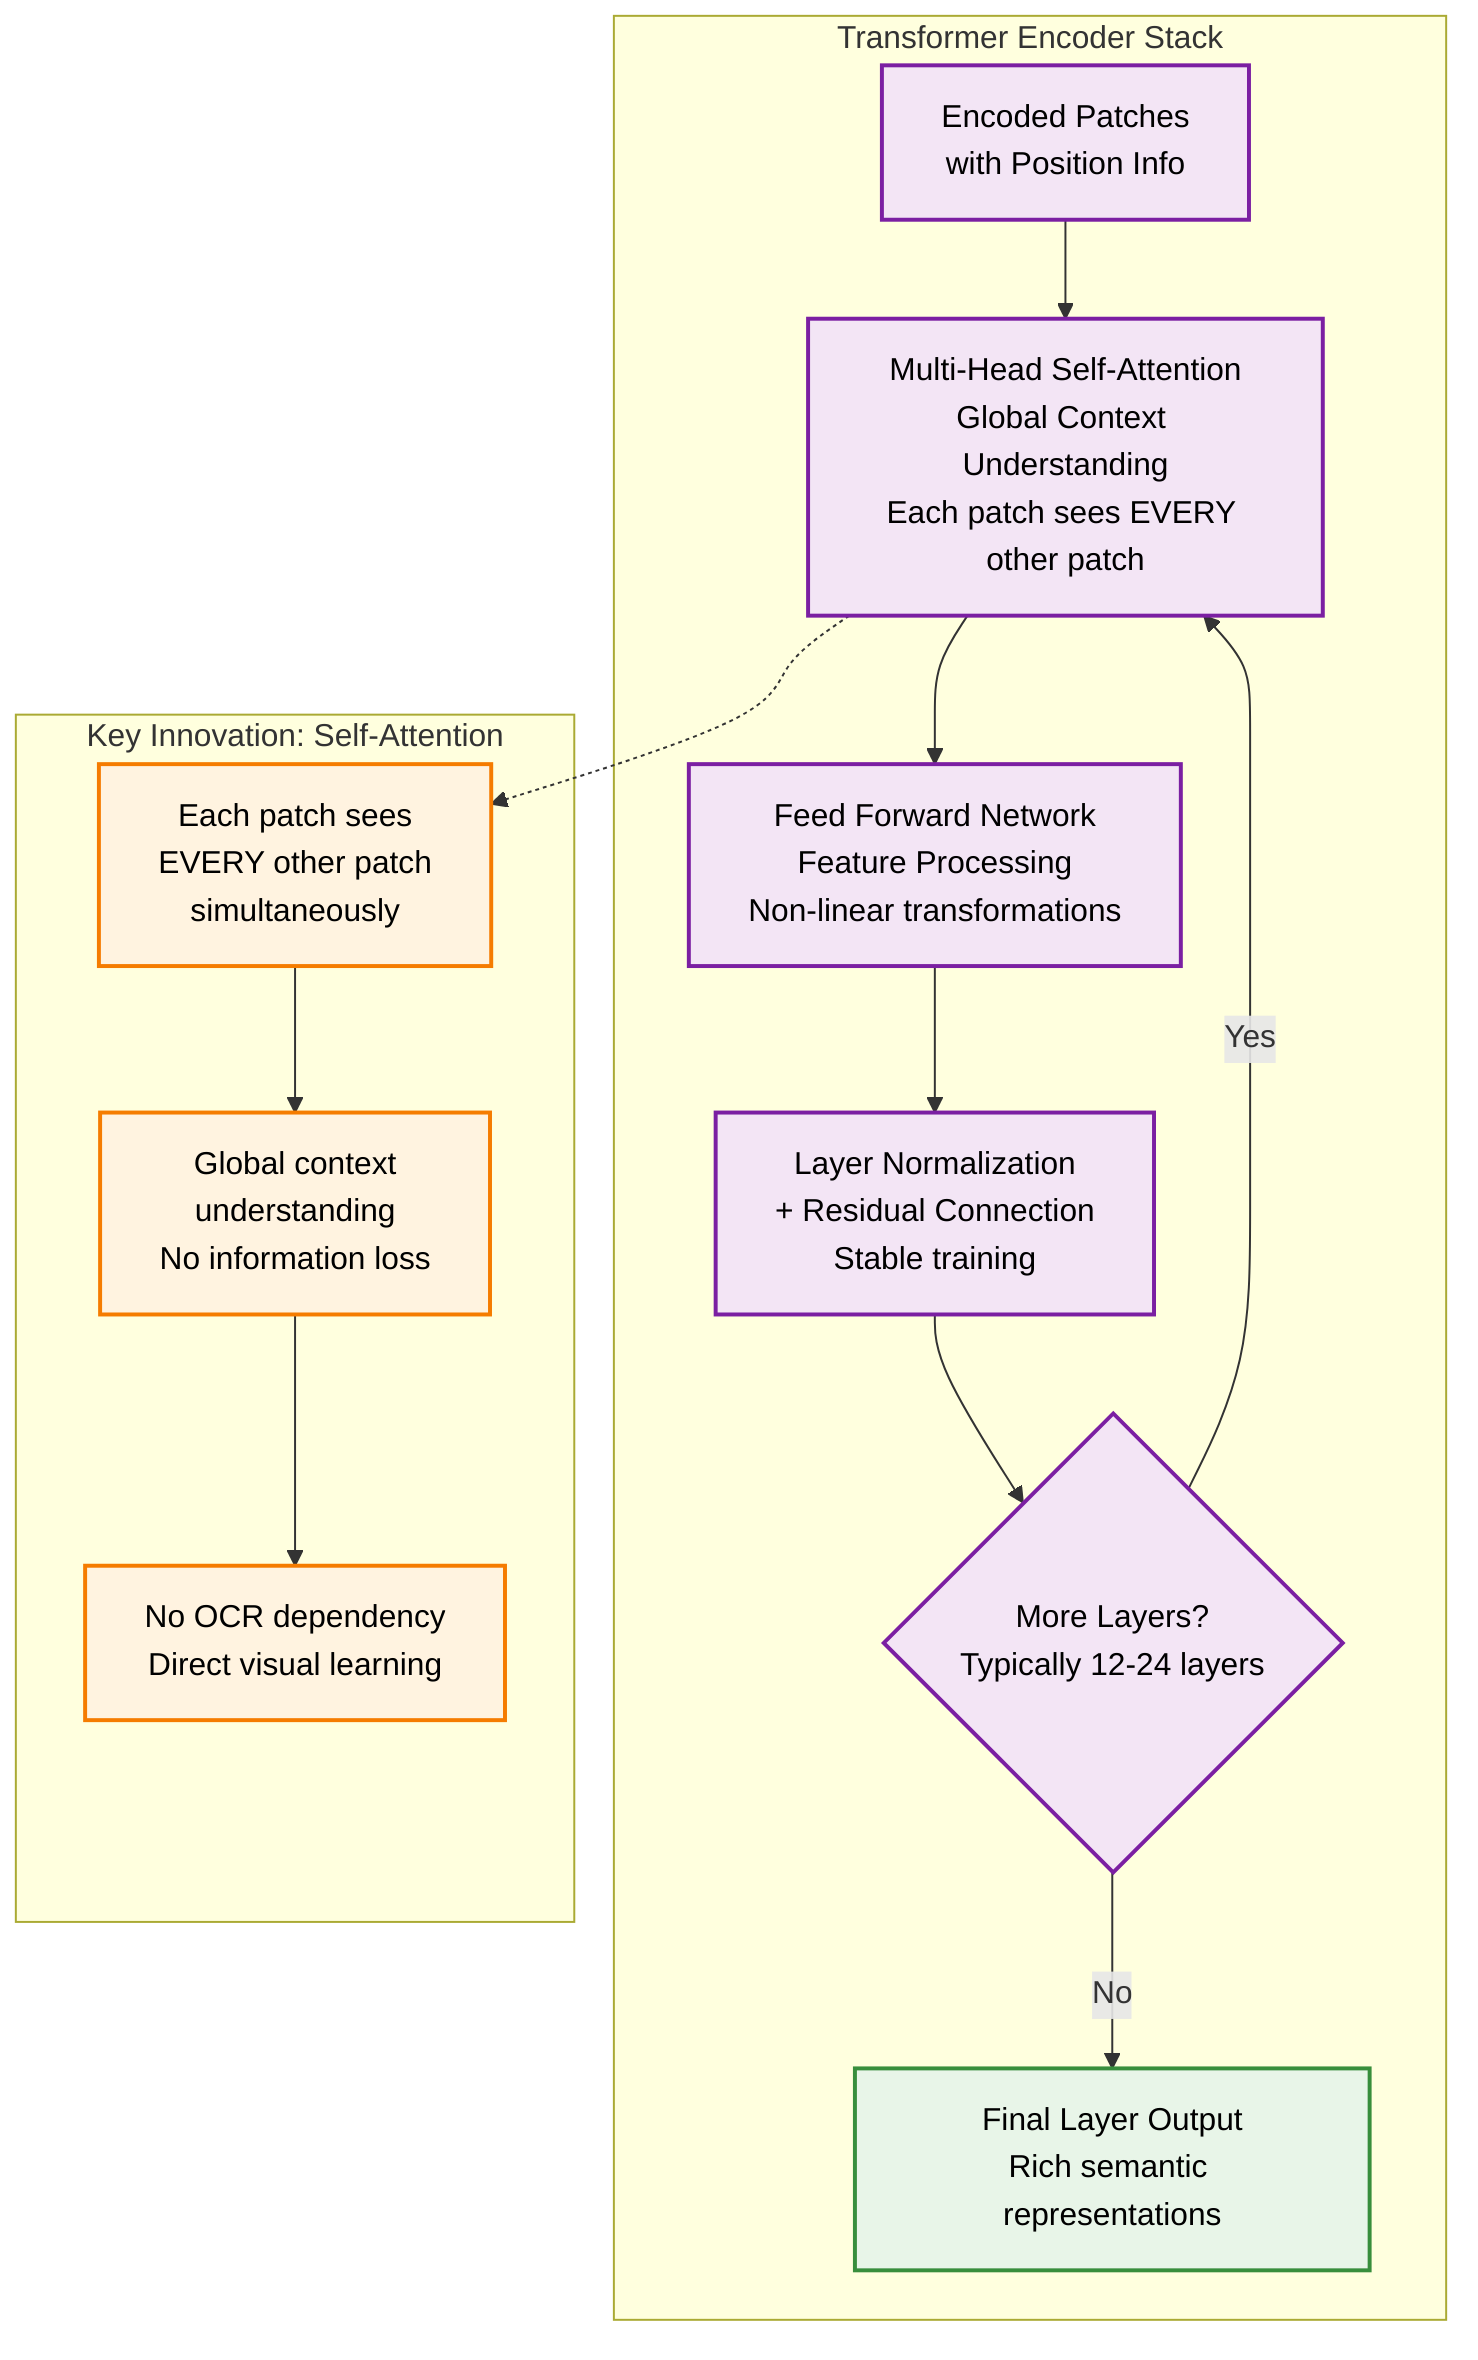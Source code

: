 graph TB
    subgraph transformer ["Transformer Encoder Stack"]
        A[Encoded Patches<br/>with Position Info] --> B[Multi-Head Self-Attention<br/>Global Context Understanding<br/>Each patch sees EVERY other patch]
        B --> C[Feed Forward Network<br/>Feature Processing<br/>Non-linear transformations]
        C --> D[Layer Normalization<br/>+ Residual Connection<br/>Stable training]
        D --> E{More Layers?<br/>Typically 12-24 layers}
        E -->|Yes| B
        E -->|No| F[Final Layer Output<br/>Rich semantic representations]
    end
    
    subgraph innovation ["Key Innovation: Self-Attention"]
        G[Each patch sees<br/>EVERY other patch<br/>simultaneously]
        H[Global context<br/>understanding<br/>No information loss]
        I[No OCR dependency<br/>Direct visual learning]
        
        G --> H
        H --> I
    end
    
    B -.-> G
    
    %% Styling
    classDef transformerNode fill:#f3e5f5,stroke:#7b1fa2,stroke-width:2px,color:#000
    classDef innovationNode fill:#fff3e0,stroke:#f57c00,stroke-width:2px,color:#000
    classDef outputNode fill:#e8f5e8,stroke:#388e3c,stroke-width:2px,color:#000
    
    class A,B,C,D,E transformerNode
    class F outputNode
    class G,H,I innovationNode